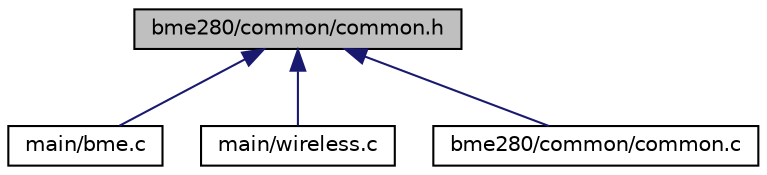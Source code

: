 digraph "bme280/common/common.h"
{
 // LATEX_PDF_SIZE
  edge [fontname="Helvetica",fontsize="10",labelfontname="Helvetica",labelfontsize="10"];
  node [fontname="Helvetica",fontsize="10",shape=record];
  Node1 [label="bme280/common/common.h",height=0.2,width=0.4,color="black", fillcolor="grey75", style="filled", fontcolor="black",tooltip="Common declarations for BME280 operation on AM335x."];
  Node1 -> Node2 [dir="back",color="midnightblue",fontsize="10",style="solid",fontname="Helvetica"];
  Node2 [label="main/bme.c",height=0.2,width=0.4,color="black", fillcolor="white", style="filled",URL="$bme_8c.html",tooltip="Main starting point for BME280 sensor module."];
  Node1 -> Node3 [dir="back",color="midnightblue",fontsize="10",style="solid",fontname="Helvetica"];
  Node3 [label="main/wireless.c",height=0.2,width=0.4,color="black", fillcolor="white", style="filled",URL="$wireless_8c.html",tooltip="Main starting point for wireless SIMAR."];
  Node1 -> Node4 [dir="back",color="midnightblue",fontsize="10",style="solid",fontname="Helvetica"];
  Node4 [label="bme280/common/common.c",height=0.2,width=0.4,color="black", fillcolor="white", style="filled",URL="$bme280_2common_2common_8c.html",tooltip="Common functions for BMx device operation on AM335x."];
}
